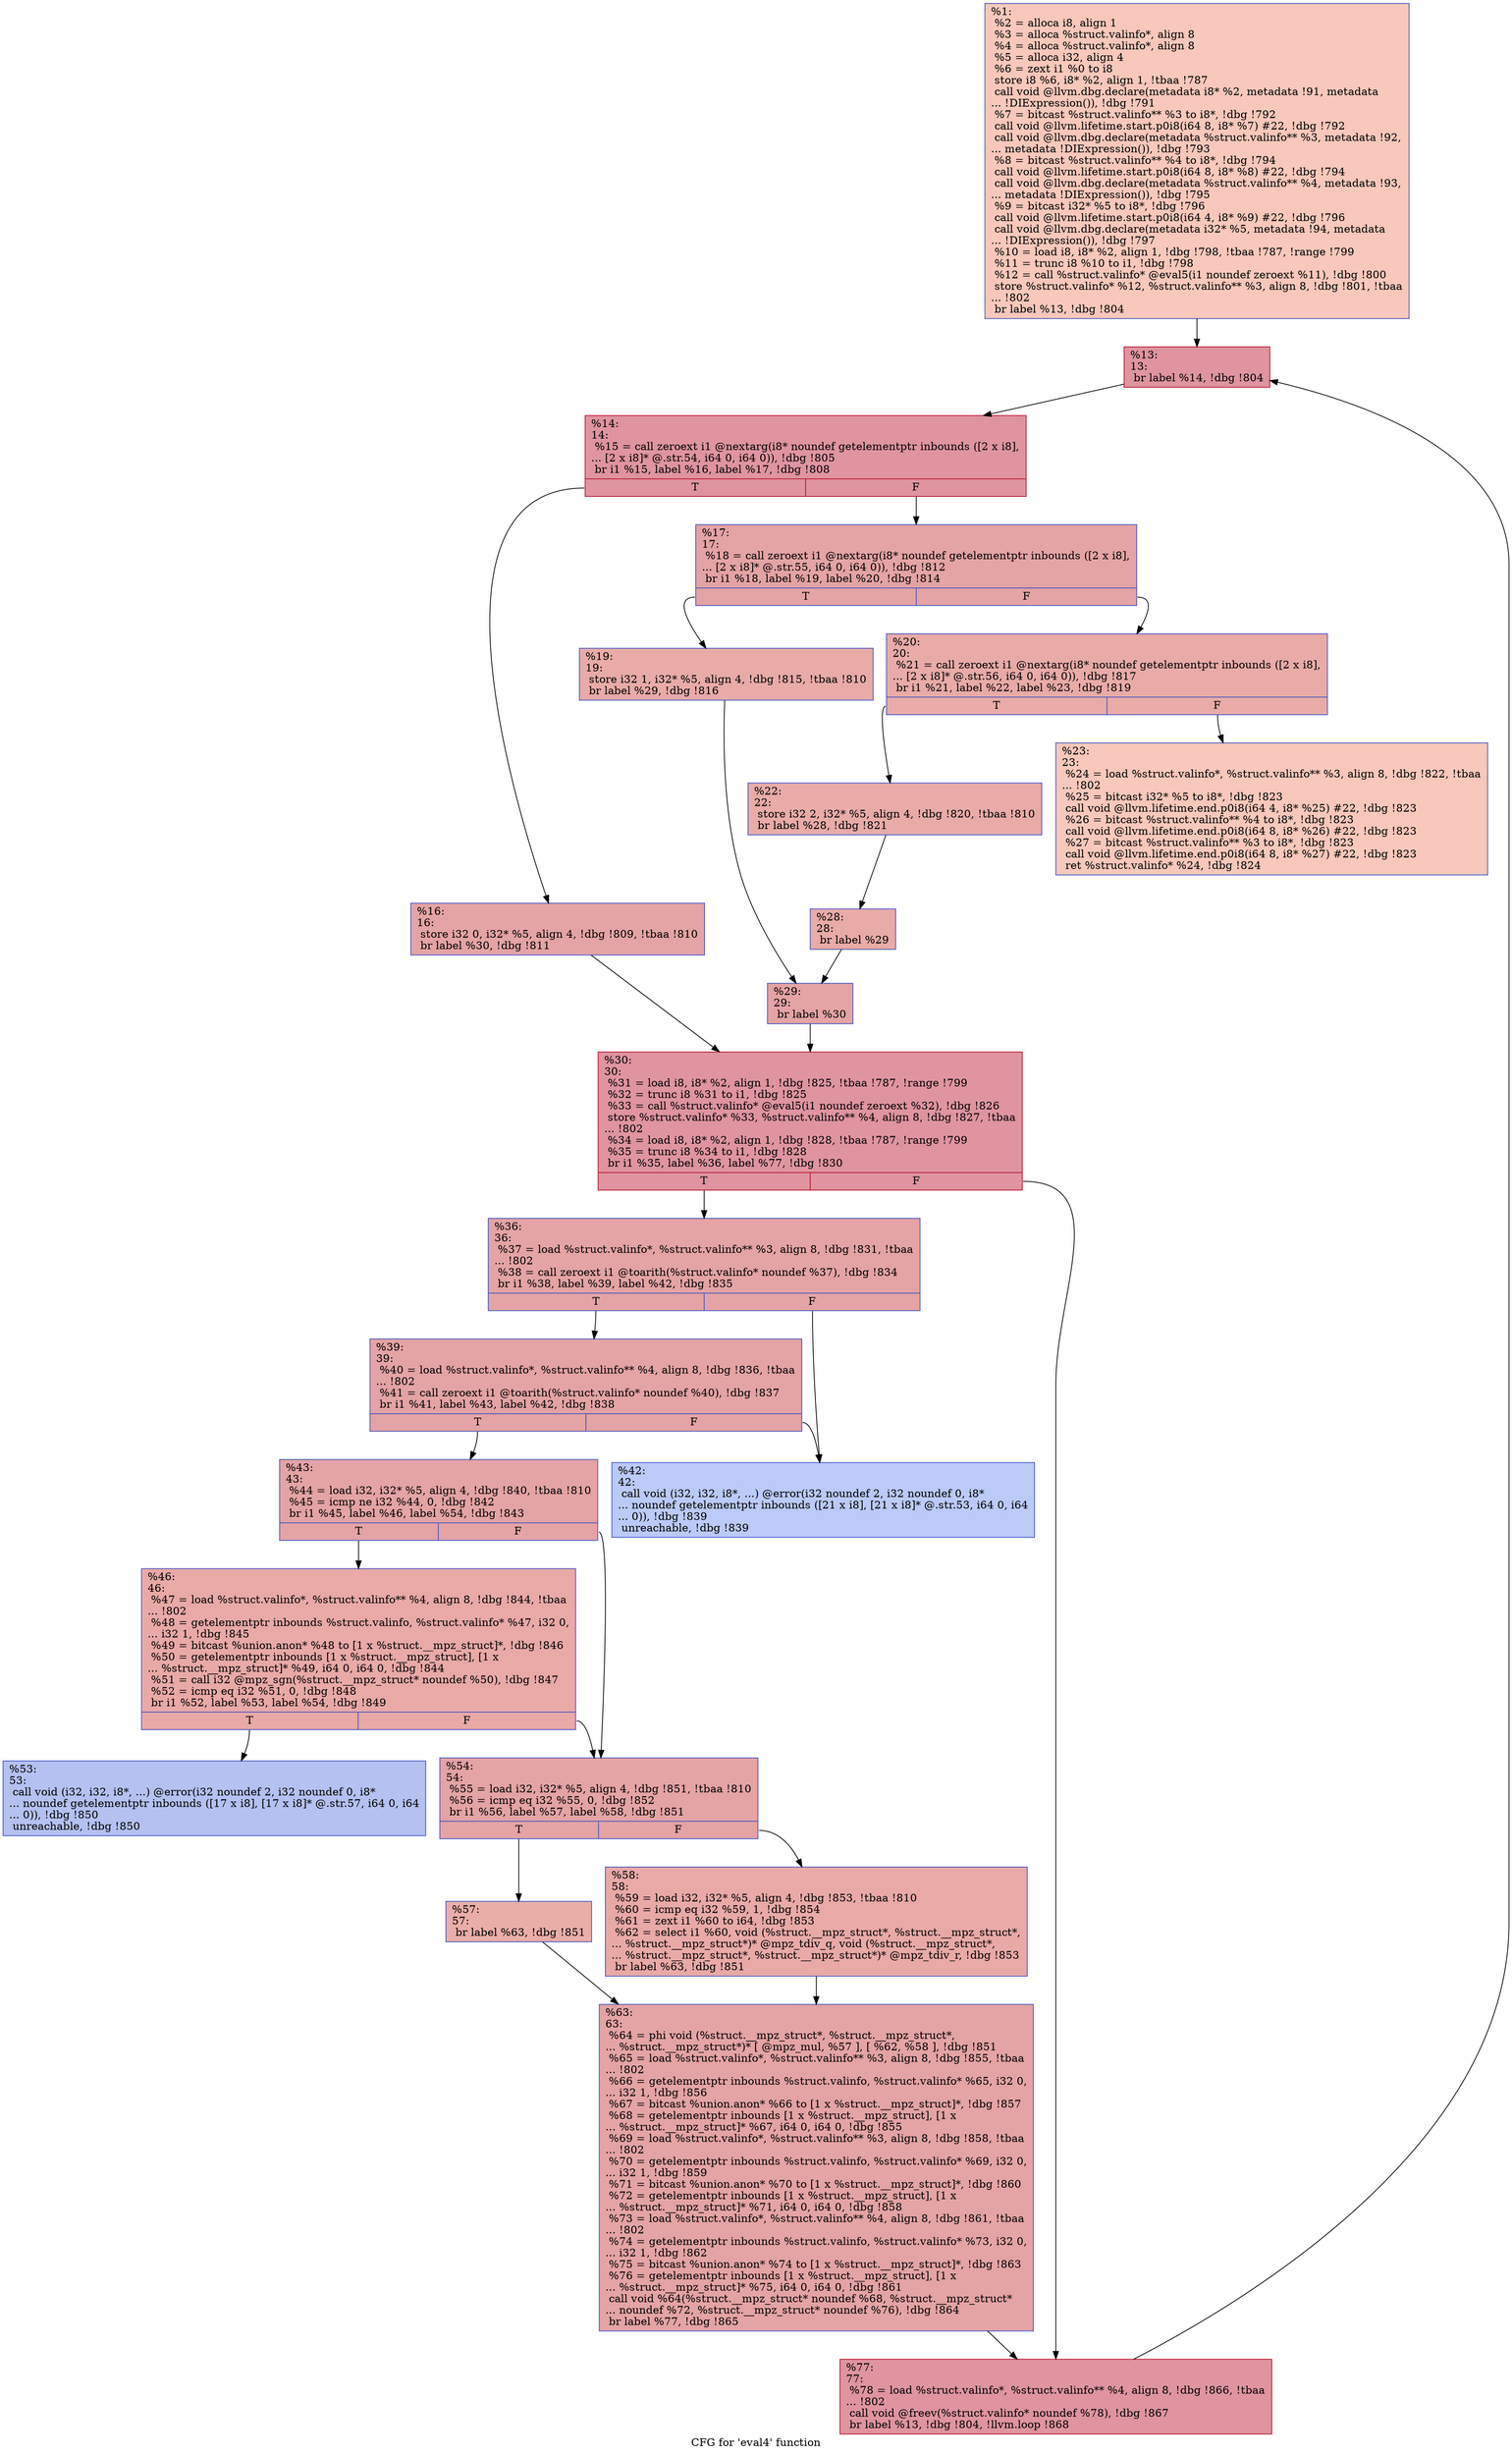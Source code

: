 digraph "CFG for 'eval4' function" {
	label="CFG for 'eval4' function";

	Node0x2507560 [shape=record,color="#3d50c3ff", style=filled, fillcolor="#ed836670",label="{%1:\l  %2 = alloca i8, align 1\l  %3 = alloca %struct.valinfo*, align 8\l  %4 = alloca %struct.valinfo*, align 8\l  %5 = alloca i32, align 4\l  %6 = zext i1 %0 to i8\l  store i8 %6, i8* %2, align 1, !tbaa !787\l  call void @llvm.dbg.declare(metadata i8* %2, metadata !91, metadata\l... !DIExpression()), !dbg !791\l  %7 = bitcast %struct.valinfo** %3 to i8*, !dbg !792\l  call void @llvm.lifetime.start.p0i8(i64 8, i8* %7) #22, !dbg !792\l  call void @llvm.dbg.declare(metadata %struct.valinfo** %3, metadata !92,\l... metadata !DIExpression()), !dbg !793\l  %8 = bitcast %struct.valinfo** %4 to i8*, !dbg !794\l  call void @llvm.lifetime.start.p0i8(i64 8, i8* %8) #22, !dbg !794\l  call void @llvm.dbg.declare(metadata %struct.valinfo** %4, metadata !93,\l... metadata !DIExpression()), !dbg !795\l  %9 = bitcast i32* %5 to i8*, !dbg !796\l  call void @llvm.lifetime.start.p0i8(i64 4, i8* %9) #22, !dbg !796\l  call void @llvm.dbg.declare(metadata i32* %5, metadata !94, metadata\l... !DIExpression()), !dbg !797\l  %10 = load i8, i8* %2, align 1, !dbg !798, !tbaa !787, !range !799\l  %11 = trunc i8 %10 to i1, !dbg !798\l  %12 = call %struct.valinfo* @eval5(i1 noundef zeroext %11), !dbg !800\l  store %struct.valinfo* %12, %struct.valinfo** %3, align 8, !dbg !801, !tbaa\l... !802\l  br label %13, !dbg !804\l}"];
	Node0x2507560 -> Node0x2508c80;
	Node0x2508c80 [shape=record,color="#b70d28ff", style=filled, fillcolor="#b70d2870",label="{%13:\l13:                                               \l  br label %14, !dbg !804\l}"];
	Node0x2508c80 -> Node0x2508cd0;
	Node0x2508cd0 [shape=record,color="#b70d28ff", style=filled, fillcolor="#b70d2870",label="{%14:\l14:                                               \l  %15 = call zeroext i1 @nextarg(i8* noundef getelementptr inbounds ([2 x i8],\l... [2 x i8]* @.str.54, i64 0, i64 0)), !dbg !805\l  br i1 %15, label %16, label %17, !dbg !808\l|{<s0>T|<s1>F}}"];
	Node0x2508cd0:s0 -> Node0x2508d20;
	Node0x2508cd0:s1 -> Node0x2508d70;
	Node0x2508d20 [shape=record,color="#3d50c3ff", style=filled, fillcolor="#c32e3170",label="{%16:\l16:                                               \l  store i32 0, i32* %5, align 4, !dbg !809, !tbaa !810\l  br label %30, !dbg !811\l}"];
	Node0x2508d20 -> Node0x2508fa0;
	Node0x2508d70 [shape=record,color="#3d50c3ff", style=filled, fillcolor="#c32e3170",label="{%17:\l17:                                               \l  %18 = call zeroext i1 @nextarg(i8* noundef getelementptr inbounds ([2 x i8],\l... [2 x i8]* @.str.55, i64 0, i64 0)), !dbg !812\l  br i1 %18, label %19, label %20, !dbg !814\l|{<s0>T|<s1>F}}"];
	Node0x2508d70:s0 -> Node0x2508dc0;
	Node0x2508d70:s1 -> Node0x2508e10;
	Node0x2508dc0 [shape=record,color="#3d50c3ff", style=filled, fillcolor="#cc403a70",label="{%19:\l19:                                               \l  store i32 1, i32* %5, align 4, !dbg !815, !tbaa !810\l  br label %29, !dbg !816\l}"];
	Node0x2508dc0 -> Node0x2508f50;
	Node0x2508e10 [shape=record,color="#3d50c3ff", style=filled, fillcolor="#cc403a70",label="{%20:\l20:                                               \l  %21 = call zeroext i1 @nextarg(i8* noundef getelementptr inbounds ([2 x i8],\l... [2 x i8]* @.str.56, i64 0, i64 0)), !dbg !817\l  br i1 %21, label %22, label %23, !dbg !819\l|{<s0>T|<s1>F}}"];
	Node0x2508e10:s0 -> Node0x2508e60;
	Node0x2508e10:s1 -> Node0x2508eb0;
	Node0x2508e60 [shape=record,color="#3d50c3ff", style=filled, fillcolor="#cc403a70",label="{%22:\l22:                                               \l  store i32 2, i32* %5, align 4, !dbg !820, !tbaa !810\l  br label %28, !dbg !821\l}"];
	Node0x2508e60 -> Node0x2508f00;
	Node0x2508eb0 [shape=record,color="#3d50c3ff", style=filled, fillcolor="#ed836670",label="{%23:\l23:                                               \l  %24 = load %struct.valinfo*, %struct.valinfo** %3, align 8, !dbg !822, !tbaa\l... !802\l  %25 = bitcast i32* %5 to i8*, !dbg !823\l  call void @llvm.lifetime.end.p0i8(i64 4, i8* %25) #22, !dbg !823\l  %26 = bitcast %struct.valinfo** %4 to i8*, !dbg !823\l  call void @llvm.lifetime.end.p0i8(i64 8, i8* %26) #22, !dbg !823\l  %27 = bitcast %struct.valinfo** %3 to i8*, !dbg !823\l  call void @llvm.lifetime.end.p0i8(i64 8, i8* %27) #22, !dbg !823\l  ret %struct.valinfo* %24, !dbg !824\l}"];
	Node0x2508f00 [shape=record,color="#3d50c3ff", style=filled, fillcolor="#cc403a70",label="{%28:\l28:                                               \l  br label %29\l}"];
	Node0x2508f00 -> Node0x2508f50;
	Node0x2508f50 [shape=record,color="#3d50c3ff", style=filled, fillcolor="#c32e3170",label="{%29:\l29:                                               \l  br label %30\l}"];
	Node0x2508f50 -> Node0x2508fa0;
	Node0x2508fa0 [shape=record,color="#b70d28ff", style=filled, fillcolor="#b70d2870",label="{%30:\l30:                                               \l  %31 = load i8, i8* %2, align 1, !dbg !825, !tbaa !787, !range !799\l  %32 = trunc i8 %31 to i1, !dbg !825\l  %33 = call %struct.valinfo* @eval5(i1 noundef zeroext %32), !dbg !826\l  store %struct.valinfo* %33, %struct.valinfo** %4, align 8, !dbg !827, !tbaa\l... !802\l  %34 = load i8, i8* %2, align 1, !dbg !828, !tbaa !787, !range !799\l  %35 = trunc i8 %34 to i1, !dbg !828\l  br i1 %35, label %36, label %77, !dbg !830\l|{<s0>T|<s1>F}}"];
	Node0x2508fa0:s0 -> Node0x2508ff0;
	Node0x2508fa0:s1 -> Node0x2509310;
	Node0x2508ff0 [shape=record,color="#3d50c3ff", style=filled, fillcolor="#c32e3170",label="{%36:\l36:                                               \l  %37 = load %struct.valinfo*, %struct.valinfo** %3, align 8, !dbg !831, !tbaa\l... !802\l  %38 = call zeroext i1 @toarith(%struct.valinfo* noundef %37), !dbg !834\l  br i1 %38, label %39, label %42, !dbg !835\l|{<s0>T|<s1>F}}"];
	Node0x2508ff0:s0 -> Node0x2509040;
	Node0x2508ff0:s1 -> Node0x2509090;
	Node0x2509040 [shape=record,color="#3d50c3ff", style=filled, fillcolor="#c32e3170",label="{%39:\l39:                                               \l  %40 = load %struct.valinfo*, %struct.valinfo** %4, align 8, !dbg !836, !tbaa\l... !802\l  %41 = call zeroext i1 @toarith(%struct.valinfo* noundef %40), !dbg !837\l  br i1 %41, label %43, label %42, !dbg !838\l|{<s0>T|<s1>F}}"];
	Node0x2509040:s0 -> Node0x25090e0;
	Node0x2509040:s1 -> Node0x2509090;
	Node0x2509090 [shape=record,color="#3d50c3ff", style=filled, fillcolor="#6687ed70",label="{%42:\l42:                                               \l  call void (i32, i32, i8*, ...) @error(i32 noundef 2, i32 noundef 0, i8*\l... noundef getelementptr inbounds ([21 x i8], [21 x i8]* @.str.53, i64 0, i64\l... 0)), !dbg !839\l  unreachable, !dbg !839\l}"];
	Node0x25090e0 [shape=record,color="#3d50c3ff", style=filled, fillcolor="#c32e3170",label="{%43:\l43:                                               \l  %44 = load i32, i32* %5, align 4, !dbg !840, !tbaa !810\l  %45 = icmp ne i32 %44, 0, !dbg !842\l  br i1 %45, label %46, label %54, !dbg !843\l|{<s0>T|<s1>F}}"];
	Node0x25090e0:s0 -> Node0x2509130;
	Node0x25090e0:s1 -> Node0x25091d0;
	Node0x2509130 [shape=record,color="#3d50c3ff", style=filled, fillcolor="#ca3b3770",label="{%46:\l46:                                               \l  %47 = load %struct.valinfo*, %struct.valinfo** %4, align 8, !dbg !844, !tbaa\l... !802\l  %48 = getelementptr inbounds %struct.valinfo, %struct.valinfo* %47, i32 0,\l... i32 1, !dbg !845\l  %49 = bitcast %union.anon* %48 to [1 x %struct.__mpz_struct]*, !dbg !846\l  %50 = getelementptr inbounds [1 x %struct.__mpz_struct], [1 x\l... %struct.__mpz_struct]* %49, i64 0, i64 0, !dbg !844\l  %51 = call i32 @mpz_sgn(%struct.__mpz_struct* noundef %50), !dbg !847\l  %52 = icmp eq i32 %51, 0, !dbg !848\l  br i1 %52, label %53, label %54, !dbg !849\l|{<s0>T|<s1>F}}"];
	Node0x2509130:s0 -> Node0x2509180;
	Node0x2509130:s1 -> Node0x25091d0;
	Node0x2509180 [shape=record,color="#3d50c3ff", style=filled, fillcolor="#5572df70",label="{%53:\l53:                                               \l  call void (i32, i32, i8*, ...) @error(i32 noundef 2, i32 noundef 0, i8*\l... noundef getelementptr inbounds ([17 x i8], [17 x i8]* @.str.57, i64 0, i64\l... 0)), !dbg !850\l  unreachable, !dbg !850\l}"];
	Node0x25091d0 [shape=record,color="#3d50c3ff", style=filled, fillcolor="#c32e3170",label="{%54:\l54:                                               \l  %55 = load i32, i32* %5, align 4, !dbg !851, !tbaa !810\l  %56 = icmp eq i32 %55, 0, !dbg !852\l  br i1 %56, label %57, label %58, !dbg !851\l|{<s0>T|<s1>F}}"];
	Node0x25091d0:s0 -> Node0x2509220;
	Node0x25091d0:s1 -> Node0x2509270;
	Node0x2509220 [shape=record,color="#3d50c3ff", style=filled, fillcolor="#d0473d70",label="{%57:\l57:                                               \l  br label %63, !dbg !851\l}"];
	Node0x2509220 -> Node0x25092c0;
	Node0x2509270 [shape=record,color="#3d50c3ff", style=filled, fillcolor="#ca3b3770",label="{%58:\l58:                                               \l  %59 = load i32, i32* %5, align 4, !dbg !853, !tbaa !810\l  %60 = icmp eq i32 %59, 1, !dbg !854\l  %61 = zext i1 %60 to i64, !dbg !853\l  %62 = select i1 %60, void (%struct.__mpz_struct*, %struct.__mpz_struct*,\l... %struct.__mpz_struct*)* @mpz_tdiv_q, void (%struct.__mpz_struct*,\l... %struct.__mpz_struct*, %struct.__mpz_struct*)* @mpz_tdiv_r, !dbg !853\l  br label %63, !dbg !851\l}"];
	Node0x2509270 -> Node0x25092c0;
	Node0x25092c0 [shape=record,color="#3d50c3ff", style=filled, fillcolor="#c32e3170",label="{%63:\l63:                                               \l  %64 = phi void (%struct.__mpz_struct*, %struct.__mpz_struct*,\l... %struct.__mpz_struct*)* [ @mpz_mul, %57 ], [ %62, %58 ], !dbg !851\l  %65 = load %struct.valinfo*, %struct.valinfo** %3, align 8, !dbg !855, !tbaa\l... !802\l  %66 = getelementptr inbounds %struct.valinfo, %struct.valinfo* %65, i32 0,\l... i32 1, !dbg !856\l  %67 = bitcast %union.anon* %66 to [1 x %struct.__mpz_struct]*, !dbg !857\l  %68 = getelementptr inbounds [1 x %struct.__mpz_struct], [1 x\l... %struct.__mpz_struct]* %67, i64 0, i64 0, !dbg !855\l  %69 = load %struct.valinfo*, %struct.valinfo** %3, align 8, !dbg !858, !tbaa\l... !802\l  %70 = getelementptr inbounds %struct.valinfo, %struct.valinfo* %69, i32 0,\l... i32 1, !dbg !859\l  %71 = bitcast %union.anon* %70 to [1 x %struct.__mpz_struct]*, !dbg !860\l  %72 = getelementptr inbounds [1 x %struct.__mpz_struct], [1 x\l... %struct.__mpz_struct]* %71, i64 0, i64 0, !dbg !858\l  %73 = load %struct.valinfo*, %struct.valinfo** %4, align 8, !dbg !861, !tbaa\l... !802\l  %74 = getelementptr inbounds %struct.valinfo, %struct.valinfo* %73, i32 0,\l... i32 1, !dbg !862\l  %75 = bitcast %union.anon* %74 to [1 x %struct.__mpz_struct]*, !dbg !863\l  %76 = getelementptr inbounds [1 x %struct.__mpz_struct], [1 x\l... %struct.__mpz_struct]* %75, i64 0, i64 0, !dbg !861\l  call void %64(%struct.__mpz_struct* noundef %68, %struct.__mpz_struct*\l... noundef %72, %struct.__mpz_struct* noundef %76), !dbg !864\l  br label %77, !dbg !865\l}"];
	Node0x25092c0 -> Node0x2509310;
	Node0x2509310 [shape=record,color="#b70d28ff", style=filled, fillcolor="#b70d2870",label="{%77:\l77:                                               \l  %78 = load %struct.valinfo*, %struct.valinfo** %4, align 8, !dbg !866, !tbaa\l... !802\l  call void @freev(%struct.valinfo* noundef %78), !dbg !867\l  br label %13, !dbg !804, !llvm.loop !868\l}"];
	Node0x2509310 -> Node0x2508c80;
}
